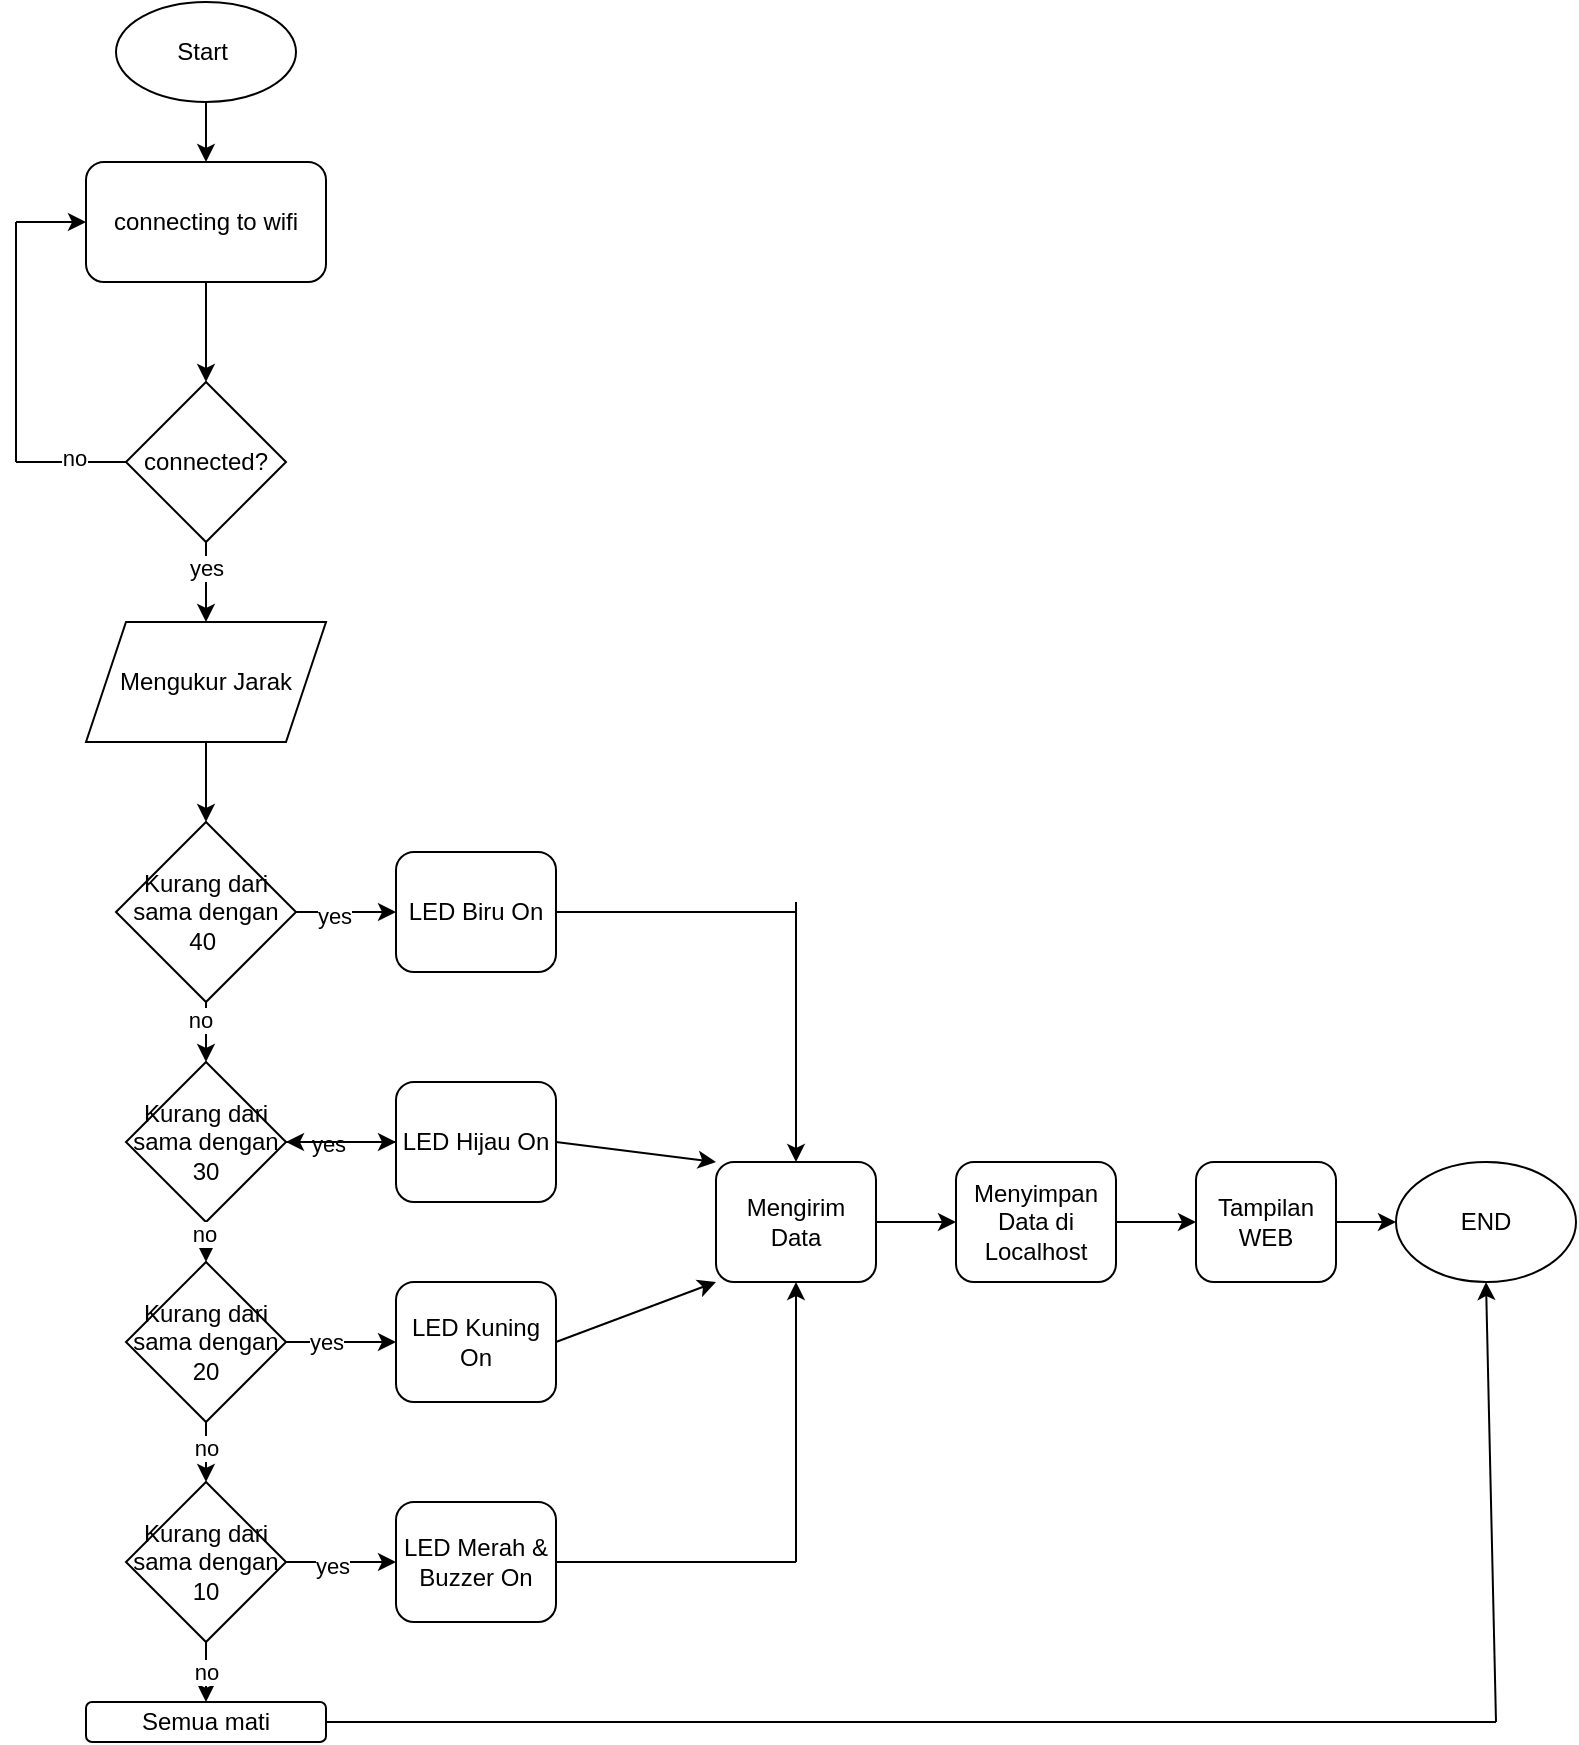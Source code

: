 <mxfile version="24.7.5">
  <diagram id="C5RBs43oDa-KdzZeNtuy" name="Page-1">
    <mxGraphModel dx="1222" dy="860" grid="1" gridSize="10" guides="1" tooltips="1" connect="1" arrows="1" fold="1" page="1" pageScale="1" pageWidth="827" pageHeight="1169" math="0" shadow="0">
      <root>
        <mxCell id="WIyWlLk6GJQsqaUBKTNV-0" />
        <mxCell id="WIyWlLk6GJQsqaUBKTNV-1" parent="WIyWlLk6GJQsqaUBKTNV-0" />
        <object label="Start&amp;nbsp;" Start="" id="U5VrxgfwcoJUXohPhHmC-0">
          <mxCell style="ellipse;whiteSpace=wrap;html=1;" vertex="1" parent="WIyWlLk6GJQsqaUBKTNV-1">
            <mxGeometry x="60" y="60" width="90" height="50" as="geometry" />
          </mxCell>
        </object>
        <mxCell id="U5VrxgfwcoJUXohPhHmC-2" value="connecting to wifi" style="rounded=1;whiteSpace=wrap;html=1;" vertex="1" parent="WIyWlLk6GJQsqaUBKTNV-1">
          <mxGeometry x="45" y="140" width="120" height="60" as="geometry" />
        </mxCell>
        <mxCell id="U5VrxgfwcoJUXohPhHmC-7" value="connected?" style="rhombus;whiteSpace=wrap;html=1;" vertex="1" parent="WIyWlLk6GJQsqaUBKTNV-1">
          <mxGeometry x="65" y="250" width="80" height="80" as="geometry" />
        </mxCell>
        <mxCell id="U5VrxgfwcoJUXohPhHmC-15" value="" style="endArrow=none;html=1;rounded=0;exitX=0;exitY=0.5;exitDx=0;exitDy=0;" edge="1" parent="WIyWlLk6GJQsqaUBKTNV-1" source="U5VrxgfwcoJUXohPhHmC-7">
          <mxGeometry width="50" height="50" relative="1" as="geometry">
            <mxPoint x="240" y="270" as="sourcePoint" />
            <mxPoint x="10" y="290" as="targetPoint" />
          </mxGeometry>
        </mxCell>
        <mxCell id="U5VrxgfwcoJUXohPhHmC-35" value="no" style="edgeLabel;html=1;align=center;verticalAlign=middle;resizable=0;points=[];" vertex="1" connectable="0" parent="U5VrxgfwcoJUXohPhHmC-15">
          <mxGeometry x="-0.054" y="-2" relative="1" as="geometry">
            <mxPoint as="offset" />
          </mxGeometry>
        </mxCell>
        <mxCell id="U5VrxgfwcoJUXohPhHmC-16" value="" style="endArrow=none;html=1;rounded=0;" edge="1" parent="WIyWlLk6GJQsqaUBKTNV-1">
          <mxGeometry width="50" height="50" relative="1" as="geometry">
            <mxPoint x="10" y="290" as="sourcePoint" />
            <mxPoint x="10" y="170" as="targetPoint" />
          </mxGeometry>
        </mxCell>
        <mxCell id="U5VrxgfwcoJUXohPhHmC-17" value="" style="endArrow=classic;html=1;rounded=0;entryX=0;entryY=0.5;entryDx=0;entryDy=0;" edge="1" parent="WIyWlLk6GJQsqaUBKTNV-1" target="U5VrxgfwcoJUXohPhHmC-2">
          <mxGeometry width="50" height="50" relative="1" as="geometry">
            <mxPoint x="10" y="170" as="sourcePoint" />
            <mxPoint x="290" y="220" as="targetPoint" />
          </mxGeometry>
        </mxCell>
        <mxCell id="U5VrxgfwcoJUXohPhHmC-18" value="" style="endArrow=classic;html=1;rounded=0;exitX=0.5;exitY=1;exitDx=0;exitDy=0;entryX=0.5;entryY=0;entryDx=0;entryDy=0;" edge="1" parent="WIyWlLk6GJQsqaUBKTNV-1" source="U5VrxgfwcoJUXohPhHmC-2" target="U5VrxgfwcoJUXohPhHmC-7">
          <mxGeometry width="50" height="50" relative="1" as="geometry">
            <mxPoint x="240" y="270" as="sourcePoint" />
            <mxPoint x="290" y="220" as="targetPoint" />
          </mxGeometry>
        </mxCell>
        <mxCell id="U5VrxgfwcoJUXohPhHmC-19" value="" style="endArrow=classic;html=1;rounded=0;exitX=0.5;exitY=1;exitDx=0;exitDy=0;entryX=0.5;entryY=0;entryDx=0;entryDy=0;" edge="1" parent="WIyWlLk6GJQsqaUBKTNV-1" source="U5VrxgfwcoJUXohPhHmC-0" target="U5VrxgfwcoJUXohPhHmC-2">
          <mxGeometry width="50" height="50" relative="1" as="geometry">
            <mxPoint x="240" y="270" as="sourcePoint" />
            <mxPoint x="290" y="220" as="targetPoint" />
          </mxGeometry>
        </mxCell>
        <mxCell id="U5VrxgfwcoJUXohPhHmC-20" value="Mengukur Jarak" style="shape=parallelogram;perimeter=parallelogramPerimeter;whiteSpace=wrap;html=1;fixedSize=1;" vertex="1" parent="WIyWlLk6GJQsqaUBKTNV-1">
          <mxGeometry x="45" y="370" width="120" height="60" as="geometry" />
        </mxCell>
        <mxCell id="U5VrxgfwcoJUXohPhHmC-21" value="" style="endArrow=classic;html=1;rounded=0;exitX=0.5;exitY=1;exitDx=0;exitDy=0;entryX=0.5;entryY=0;entryDx=0;entryDy=0;" edge="1" parent="WIyWlLk6GJQsqaUBKTNV-1" source="U5VrxgfwcoJUXohPhHmC-7" target="U5VrxgfwcoJUXohPhHmC-20">
          <mxGeometry width="50" height="50" relative="1" as="geometry">
            <mxPoint x="130" y="350" as="sourcePoint" />
            <mxPoint x="180" y="300" as="targetPoint" />
          </mxGeometry>
        </mxCell>
        <mxCell id="U5VrxgfwcoJUXohPhHmC-37" value="yes" style="edgeLabel;html=1;align=center;verticalAlign=middle;resizable=0;points=[];" vertex="1" connectable="0" parent="U5VrxgfwcoJUXohPhHmC-21">
          <mxGeometry x="-0.367" relative="1" as="geometry">
            <mxPoint as="offset" />
          </mxGeometry>
        </mxCell>
        <mxCell id="U5VrxgfwcoJUXohPhHmC-22" value="Kurang dari sama dengan 40&amp;nbsp;" style="rhombus;whiteSpace=wrap;html=1;" vertex="1" parent="WIyWlLk6GJQsqaUBKTNV-1">
          <mxGeometry x="60" y="470" width="90" height="90" as="geometry" />
        </mxCell>
        <mxCell id="U5VrxgfwcoJUXohPhHmC-23" value="Kurang dari sama dengan 30" style="rhombus;whiteSpace=wrap;html=1;" vertex="1" parent="WIyWlLk6GJQsqaUBKTNV-1">
          <mxGeometry x="65" y="590" width="80" height="80" as="geometry" />
        </mxCell>
        <mxCell id="U5VrxgfwcoJUXohPhHmC-24" value="Kurang dari sama dengan 20" style="rhombus;whiteSpace=wrap;html=1;" vertex="1" parent="WIyWlLk6GJQsqaUBKTNV-1">
          <mxGeometry x="65" y="690" width="80" height="80" as="geometry" />
        </mxCell>
        <mxCell id="U5VrxgfwcoJUXohPhHmC-25" value="Kurang dari sama dengan 10" style="rhombus;whiteSpace=wrap;html=1;" vertex="1" parent="WIyWlLk6GJQsqaUBKTNV-1">
          <mxGeometry x="65" y="800" width="80" height="80" as="geometry" />
        </mxCell>
        <mxCell id="U5VrxgfwcoJUXohPhHmC-26" value="Semua mati" style="rounded=1;whiteSpace=wrap;html=1;" vertex="1" parent="WIyWlLk6GJQsqaUBKTNV-1">
          <mxGeometry x="45" y="910" width="120" height="20" as="geometry" />
        </mxCell>
        <mxCell id="U5VrxgfwcoJUXohPhHmC-28" value="" style="endArrow=classic;html=1;rounded=0;exitX=0.5;exitY=1;exitDx=0;exitDy=0;entryX=0.5;entryY=0;entryDx=0;entryDy=0;" edge="1" parent="WIyWlLk6GJQsqaUBKTNV-1" source="U5VrxgfwcoJUXohPhHmC-22" target="U5VrxgfwcoJUXohPhHmC-23">
          <mxGeometry width="50" height="50" relative="1" as="geometry">
            <mxPoint x="330" y="610" as="sourcePoint" />
            <mxPoint x="380" y="560" as="targetPoint" />
          </mxGeometry>
        </mxCell>
        <mxCell id="U5VrxgfwcoJUXohPhHmC-38" value="no" style="edgeLabel;html=1;align=center;verticalAlign=middle;resizable=0;points=[];" vertex="1" connectable="0" parent="U5VrxgfwcoJUXohPhHmC-28">
          <mxGeometry x="-0.419" y="-3" relative="1" as="geometry">
            <mxPoint as="offset" />
          </mxGeometry>
        </mxCell>
        <mxCell id="U5VrxgfwcoJUXohPhHmC-29" value="" style="endArrow=classic;html=1;rounded=0;exitX=0.5;exitY=1;exitDx=0;exitDy=0;entryX=0.5;entryY=0;entryDx=0;entryDy=0;" edge="1" parent="WIyWlLk6GJQsqaUBKTNV-1" source="U5VrxgfwcoJUXohPhHmC-20" target="U5VrxgfwcoJUXohPhHmC-22">
          <mxGeometry width="50" height="50" relative="1" as="geometry">
            <mxPoint x="330" y="610" as="sourcePoint" />
            <mxPoint x="380" y="560" as="targetPoint" />
          </mxGeometry>
        </mxCell>
        <mxCell id="U5VrxgfwcoJUXohPhHmC-31" value="" style="endArrow=classic;html=1;rounded=0;exitX=0.5;exitY=1;exitDx=0;exitDy=0;entryX=0.5;entryY=0;entryDx=0;entryDy=0;" edge="1" parent="WIyWlLk6GJQsqaUBKTNV-1" source="U5VrxgfwcoJUXohPhHmC-23" target="U5VrxgfwcoJUXohPhHmC-24">
          <mxGeometry width="50" height="50" relative="1" as="geometry">
            <mxPoint x="320" y="540" as="sourcePoint" />
            <mxPoint x="370" y="490" as="targetPoint" />
          </mxGeometry>
        </mxCell>
        <mxCell id="U5VrxgfwcoJUXohPhHmC-39" value="no" style="edgeLabel;html=1;align=center;verticalAlign=middle;resizable=0;points=[];" vertex="1" connectable="0" parent="U5VrxgfwcoJUXohPhHmC-31">
          <mxGeometry x="-0.421" y="-1" relative="1" as="geometry">
            <mxPoint as="offset" />
          </mxGeometry>
        </mxCell>
        <mxCell id="U5VrxgfwcoJUXohPhHmC-32" value="" style="endArrow=classic;html=1;rounded=0;exitX=0.5;exitY=1;exitDx=0;exitDy=0;entryX=0.5;entryY=0;entryDx=0;entryDy=0;" edge="1" parent="WIyWlLk6GJQsqaUBKTNV-1" source="U5VrxgfwcoJUXohPhHmC-24" target="U5VrxgfwcoJUXohPhHmC-25">
          <mxGeometry width="50" height="50" relative="1" as="geometry">
            <mxPoint x="320" y="540" as="sourcePoint" />
            <mxPoint x="370" y="490" as="targetPoint" />
          </mxGeometry>
        </mxCell>
        <mxCell id="U5VrxgfwcoJUXohPhHmC-40" value="no" style="edgeLabel;html=1;align=center;verticalAlign=middle;resizable=0;points=[];" vertex="1" connectable="0" parent="U5VrxgfwcoJUXohPhHmC-32">
          <mxGeometry x="-0.169" relative="1" as="geometry">
            <mxPoint as="offset" />
          </mxGeometry>
        </mxCell>
        <mxCell id="U5VrxgfwcoJUXohPhHmC-33" value="no" style="endArrow=classic;html=1;rounded=0;exitX=0.5;exitY=1;exitDx=0;exitDy=0;entryX=0.5;entryY=0;entryDx=0;entryDy=0;" edge="1" parent="WIyWlLk6GJQsqaUBKTNV-1" source="U5VrxgfwcoJUXohPhHmC-25" target="U5VrxgfwcoJUXohPhHmC-26">
          <mxGeometry width="50" height="50" relative="1" as="geometry">
            <mxPoint x="320" y="540" as="sourcePoint" />
            <mxPoint x="370" y="490" as="targetPoint" />
          </mxGeometry>
        </mxCell>
        <mxCell id="U5VrxgfwcoJUXohPhHmC-41" value="" style="endArrow=classic;html=1;rounded=0;exitX=1;exitY=0.5;exitDx=0;exitDy=0;" edge="1" parent="WIyWlLk6GJQsqaUBKTNV-1" source="U5VrxgfwcoJUXohPhHmC-22">
          <mxGeometry width="50" height="50" relative="1" as="geometry">
            <mxPoint x="150" y="690" as="sourcePoint" />
            <mxPoint x="200" y="515" as="targetPoint" />
          </mxGeometry>
        </mxCell>
        <mxCell id="U5VrxgfwcoJUXohPhHmC-53" value="yes" style="edgeLabel;html=1;align=center;verticalAlign=middle;resizable=0;points=[];" vertex="1" connectable="0" parent="U5VrxgfwcoJUXohPhHmC-41">
          <mxGeometry x="-0.25" y="-2" relative="1" as="geometry">
            <mxPoint as="offset" />
          </mxGeometry>
        </mxCell>
        <mxCell id="U5VrxgfwcoJUXohPhHmC-42" value="" style="endArrow=classic;html=1;rounded=0;exitX=1;exitY=0.5;exitDx=0;exitDy=0;" edge="1" parent="WIyWlLk6GJQsqaUBKTNV-1" source="U5VrxgfwcoJUXohPhHmC-23">
          <mxGeometry width="50" height="50" relative="1" as="geometry">
            <mxPoint x="290" y="610" as="sourcePoint" />
            <mxPoint x="200" y="630" as="targetPoint" />
          </mxGeometry>
        </mxCell>
        <mxCell id="U5VrxgfwcoJUXohPhHmC-54" value="yes" style="edgeLabel;html=1;align=center;verticalAlign=middle;resizable=0;points=[];" vertex="1" connectable="0" parent="U5VrxgfwcoJUXohPhHmC-42">
          <mxGeometry x="-0.258" y="-1" relative="1" as="geometry">
            <mxPoint as="offset" />
          </mxGeometry>
        </mxCell>
        <mxCell id="U5VrxgfwcoJUXohPhHmC-43" value="" style="endArrow=classic;html=1;rounded=0;exitX=1;exitY=0.5;exitDx=0;exitDy=0;" edge="1" parent="WIyWlLk6GJQsqaUBKTNV-1" source="U5VrxgfwcoJUXohPhHmC-24">
          <mxGeometry width="50" height="50" relative="1" as="geometry">
            <mxPoint x="260" y="680" as="sourcePoint" />
            <mxPoint x="200" y="730" as="targetPoint" />
          </mxGeometry>
        </mxCell>
        <mxCell id="U5VrxgfwcoJUXohPhHmC-55" value="yes" style="edgeLabel;html=1;align=center;verticalAlign=middle;resizable=0;points=[];" vertex="1" connectable="0" parent="U5VrxgfwcoJUXohPhHmC-43">
          <mxGeometry x="-0.298" relative="1" as="geometry">
            <mxPoint as="offset" />
          </mxGeometry>
        </mxCell>
        <mxCell id="U5VrxgfwcoJUXohPhHmC-44" value="" style="endArrow=classic;html=1;rounded=0;exitX=1;exitY=0.5;exitDx=0;exitDy=0;" edge="1" parent="WIyWlLk6GJQsqaUBKTNV-1" source="U5VrxgfwcoJUXohPhHmC-25">
          <mxGeometry width="50" height="50" relative="1" as="geometry">
            <mxPoint x="150" y="690" as="sourcePoint" />
            <mxPoint x="200" y="840" as="targetPoint" />
          </mxGeometry>
        </mxCell>
        <mxCell id="U5VrxgfwcoJUXohPhHmC-56" value="yes" style="edgeLabel;html=1;align=center;verticalAlign=middle;resizable=0;points=[];" vertex="1" connectable="0" parent="U5VrxgfwcoJUXohPhHmC-44">
          <mxGeometry x="-0.177" y="-2" relative="1" as="geometry">
            <mxPoint as="offset" />
          </mxGeometry>
        </mxCell>
        <mxCell id="U5VrxgfwcoJUXohPhHmC-49" value="LED Kuning On" style="rounded=1;whiteSpace=wrap;html=1;" vertex="1" parent="WIyWlLk6GJQsqaUBKTNV-1">
          <mxGeometry x="200" y="700" width="80" height="60" as="geometry" />
        </mxCell>
        <mxCell id="U5VrxgfwcoJUXohPhHmC-50" value="LED Merah &amp;amp; Buzzer On" style="rounded=1;whiteSpace=wrap;html=1;" vertex="1" parent="WIyWlLk6GJQsqaUBKTNV-1">
          <mxGeometry x="200" y="810" width="80" height="60" as="geometry" />
        </mxCell>
        <mxCell id="U5VrxgfwcoJUXohPhHmC-59" value="" style="edgeStyle=orthogonalEdgeStyle;rounded=0;orthogonalLoop=1;jettySize=auto;html=1;" edge="1" parent="WIyWlLk6GJQsqaUBKTNV-1" source="U5VrxgfwcoJUXohPhHmC-51" target="U5VrxgfwcoJUXohPhHmC-23">
          <mxGeometry relative="1" as="geometry" />
        </mxCell>
        <mxCell id="U5VrxgfwcoJUXohPhHmC-51" value="LED Hijau On" style="rounded=1;whiteSpace=wrap;html=1;" vertex="1" parent="WIyWlLk6GJQsqaUBKTNV-1">
          <mxGeometry x="200" y="600" width="80" height="60" as="geometry" />
        </mxCell>
        <mxCell id="U5VrxgfwcoJUXohPhHmC-52" value="LED Biru On" style="rounded=1;whiteSpace=wrap;html=1;" vertex="1" parent="WIyWlLk6GJQsqaUBKTNV-1">
          <mxGeometry x="200" y="485" width="80" height="60" as="geometry" />
        </mxCell>
        <mxCell id="U5VrxgfwcoJUXohPhHmC-57" value="Mengirim Data" style="rounded=1;whiteSpace=wrap;html=1;" vertex="1" parent="WIyWlLk6GJQsqaUBKTNV-1">
          <mxGeometry x="360" y="640" width="80" height="60" as="geometry" />
        </mxCell>
        <mxCell id="U5VrxgfwcoJUXohPhHmC-60" value="" style="endArrow=classic;html=1;rounded=0;entryX=0.5;entryY=0;entryDx=0;entryDy=0;" edge="1" parent="WIyWlLk6GJQsqaUBKTNV-1" target="U5VrxgfwcoJUXohPhHmC-57">
          <mxGeometry width="50" height="50" relative="1" as="geometry">
            <mxPoint x="400" y="510" as="sourcePoint" />
            <mxPoint x="540" y="580" as="targetPoint" />
          </mxGeometry>
        </mxCell>
        <mxCell id="U5VrxgfwcoJUXohPhHmC-61" value="" style="endArrow=classic;html=1;rounded=0;entryX=0.5;entryY=1;entryDx=0;entryDy=0;" edge="1" parent="WIyWlLk6GJQsqaUBKTNV-1" target="U5VrxgfwcoJUXohPhHmC-57">
          <mxGeometry width="50" height="50" relative="1" as="geometry">
            <mxPoint x="400" y="840" as="sourcePoint" />
            <mxPoint x="190" y="630" as="targetPoint" />
          </mxGeometry>
        </mxCell>
        <mxCell id="U5VrxgfwcoJUXohPhHmC-62" value="" style="endArrow=none;html=1;rounded=0;entryX=1;entryY=0.5;entryDx=0;entryDy=0;" edge="1" parent="WIyWlLk6GJQsqaUBKTNV-1" target="U5VrxgfwcoJUXohPhHmC-52">
          <mxGeometry width="50" height="50" relative="1" as="geometry">
            <mxPoint x="400" y="515" as="sourcePoint" />
            <mxPoint x="190" y="630" as="targetPoint" />
            <Array as="points" />
          </mxGeometry>
        </mxCell>
        <mxCell id="U5VrxgfwcoJUXohPhHmC-63" value="" style="endArrow=none;html=1;rounded=0;exitX=1;exitY=0.5;exitDx=0;exitDy=0;" edge="1" parent="WIyWlLk6GJQsqaUBKTNV-1" source="U5VrxgfwcoJUXohPhHmC-50">
          <mxGeometry width="50" height="50" relative="1" as="geometry">
            <mxPoint x="150" y="770" as="sourcePoint" />
            <mxPoint x="400" y="840" as="targetPoint" />
          </mxGeometry>
        </mxCell>
        <mxCell id="U5VrxgfwcoJUXohPhHmC-64" value="" style="endArrow=classic;html=1;rounded=0;exitX=1;exitY=0.5;exitDx=0;exitDy=0;entryX=0;entryY=1;entryDx=0;entryDy=0;" edge="1" parent="WIyWlLk6GJQsqaUBKTNV-1" source="U5VrxgfwcoJUXohPhHmC-49" target="U5VrxgfwcoJUXohPhHmC-57">
          <mxGeometry width="50" height="50" relative="1" as="geometry">
            <mxPoint x="150" y="770" as="sourcePoint" />
            <mxPoint x="200" y="720" as="targetPoint" />
          </mxGeometry>
        </mxCell>
        <mxCell id="U5VrxgfwcoJUXohPhHmC-65" value="" style="endArrow=classic;html=1;rounded=0;exitX=1;exitY=0.5;exitDx=0;exitDy=0;entryX=0;entryY=0;entryDx=0;entryDy=0;" edge="1" parent="WIyWlLk6GJQsqaUBKTNV-1" source="U5VrxgfwcoJUXohPhHmC-51" target="U5VrxgfwcoJUXohPhHmC-57">
          <mxGeometry width="50" height="50" relative="1" as="geometry">
            <mxPoint x="150" y="770" as="sourcePoint" />
            <mxPoint x="200" y="720" as="targetPoint" />
          </mxGeometry>
        </mxCell>
        <mxCell id="U5VrxgfwcoJUXohPhHmC-66" value="Menyimpan Data di Localhost" style="rounded=1;whiteSpace=wrap;html=1;" vertex="1" parent="WIyWlLk6GJQsqaUBKTNV-1">
          <mxGeometry x="480" y="640" width="80" height="60" as="geometry" />
        </mxCell>
        <mxCell id="U5VrxgfwcoJUXohPhHmC-67" value="" style="endArrow=classic;html=1;rounded=0;entryX=0;entryY=0.5;entryDx=0;entryDy=0;exitX=1;exitY=0.5;exitDx=0;exitDy=0;" edge="1" parent="WIyWlLk6GJQsqaUBKTNV-1" source="U5VrxgfwcoJUXohPhHmC-57" target="U5VrxgfwcoJUXohPhHmC-66">
          <mxGeometry width="50" height="50" relative="1" as="geometry">
            <mxPoint x="290" y="730" as="sourcePoint" />
            <mxPoint x="340" y="680" as="targetPoint" />
          </mxGeometry>
        </mxCell>
        <mxCell id="U5VrxgfwcoJUXohPhHmC-68" value="Tampilan WEB" style="rounded=1;whiteSpace=wrap;html=1;" vertex="1" parent="WIyWlLk6GJQsqaUBKTNV-1">
          <mxGeometry x="600" y="640" width="70" height="60" as="geometry" />
        </mxCell>
        <mxCell id="U5VrxgfwcoJUXohPhHmC-69" value="" style="endArrow=classic;html=1;rounded=0;entryX=0;entryY=0.5;entryDx=0;entryDy=0;exitX=1;exitY=0.5;exitDx=0;exitDy=0;" edge="1" parent="WIyWlLk6GJQsqaUBKTNV-1" source="U5VrxgfwcoJUXohPhHmC-66" target="U5VrxgfwcoJUXohPhHmC-68">
          <mxGeometry width="50" height="50" relative="1" as="geometry">
            <mxPoint x="340" y="700" as="sourcePoint" />
            <mxPoint x="390" y="650" as="targetPoint" />
          </mxGeometry>
        </mxCell>
        <mxCell id="U5VrxgfwcoJUXohPhHmC-70" value="END" style="ellipse;whiteSpace=wrap;html=1;" vertex="1" parent="WIyWlLk6GJQsqaUBKTNV-1">
          <mxGeometry x="700" y="640" width="90" height="60" as="geometry" />
        </mxCell>
        <mxCell id="U5VrxgfwcoJUXohPhHmC-71" value="" style="endArrow=classic;html=1;rounded=0;exitX=1;exitY=0.5;exitDx=0;exitDy=0;entryX=0;entryY=0.5;entryDx=0;entryDy=0;" edge="1" parent="WIyWlLk6GJQsqaUBKTNV-1" source="U5VrxgfwcoJUXohPhHmC-68" target="U5VrxgfwcoJUXohPhHmC-70">
          <mxGeometry width="50" height="50" relative="1" as="geometry">
            <mxPoint x="340" y="700" as="sourcePoint" />
            <mxPoint x="390" y="650" as="targetPoint" />
          </mxGeometry>
        </mxCell>
        <mxCell id="U5VrxgfwcoJUXohPhHmC-72" value="" style="endArrow=none;html=1;rounded=0;exitX=1;exitY=0.5;exitDx=0;exitDy=0;" edge="1" parent="WIyWlLk6GJQsqaUBKTNV-1" source="U5VrxgfwcoJUXohPhHmC-26">
          <mxGeometry width="50" height="50" relative="1" as="geometry">
            <mxPoint x="340" y="700" as="sourcePoint" />
            <mxPoint x="750" y="920" as="targetPoint" />
          </mxGeometry>
        </mxCell>
        <mxCell id="U5VrxgfwcoJUXohPhHmC-73" value="" style="endArrow=classic;html=1;rounded=0;entryX=0.5;entryY=1;entryDx=0;entryDy=0;" edge="1" parent="WIyWlLk6GJQsqaUBKTNV-1" target="U5VrxgfwcoJUXohPhHmC-70">
          <mxGeometry width="50" height="50" relative="1" as="geometry">
            <mxPoint x="750" y="920" as="sourcePoint" />
            <mxPoint x="390" y="650" as="targetPoint" />
          </mxGeometry>
        </mxCell>
      </root>
    </mxGraphModel>
  </diagram>
</mxfile>
